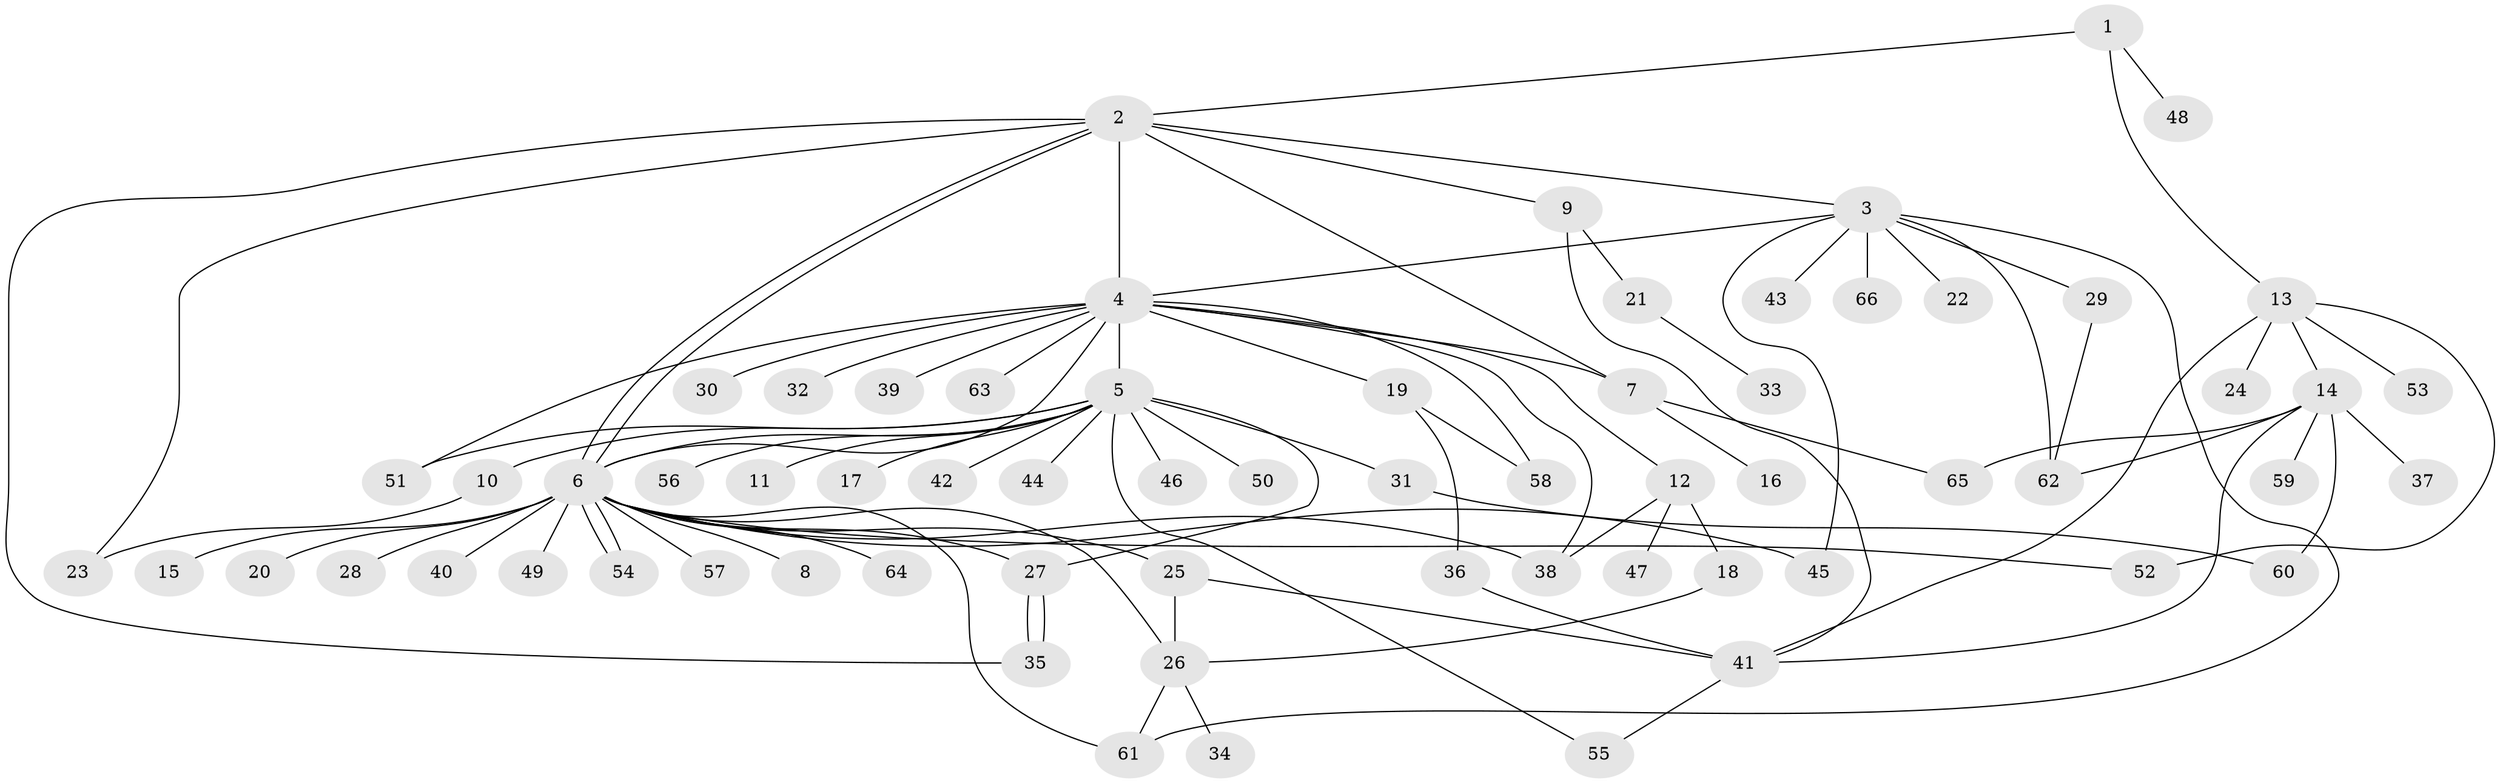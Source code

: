 // Generated by graph-tools (version 1.1) at 2025/14/03/09/25 04:14:20]
// undirected, 66 vertices, 94 edges
graph export_dot {
graph [start="1"]
  node [color=gray90,style=filled];
  1;
  2;
  3;
  4;
  5;
  6;
  7;
  8;
  9;
  10;
  11;
  12;
  13;
  14;
  15;
  16;
  17;
  18;
  19;
  20;
  21;
  22;
  23;
  24;
  25;
  26;
  27;
  28;
  29;
  30;
  31;
  32;
  33;
  34;
  35;
  36;
  37;
  38;
  39;
  40;
  41;
  42;
  43;
  44;
  45;
  46;
  47;
  48;
  49;
  50;
  51;
  52;
  53;
  54;
  55;
  56;
  57;
  58;
  59;
  60;
  61;
  62;
  63;
  64;
  65;
  66;
  1 -- 2;
  1 -- 13;
  1 -- 48;
  2 -- 3;
  2 -- 4;
  2 -- 6;
  2 -- 6;
  2 -- 7;
  2 -- 9;
  2 -- 23;
  2 -- 35;
  3 -- 4;
  3 -- 22;
  3 -- 29;
  3 -- 43;
  3 -- 45;
  3 -- 61;
  3 -- 62;
  3 -- 66;
  4 -- 5;
  4 -- 6;
  4 -- 7;
  4 -- 12;
  4 -- 19;
  4 -- 30;
  4 -- 32;
  4 -- 38;
  4 -- 39;
  4 -- 51;
  4 -- 58;
  4 -- 63;
  5 -- 6;
  5 -- 10;
  5 -- 11;
  5 -- 17;
  5 -- 27;
  5 -- 31;
  5 -- 42;
  5 -- 44;
  5 -- 46;
  5 -- 50;
  5 -- 51;
  5 -- 55;
  5 -- 56;
  6 -- 8;
  6 -- 15;
  6 -- 20;
  6 -- 25;
  6 -- 26;
  6 -- 27;
  6 -- 28;
  6 -- 38;
  6 -- 40;
  6 -- 45;
  6 -- 49;
  6 -- 52;
  6 -- 54;
  6 -- 54;
  6 -- 57;
  6 -- 61;
  6 -- 64;
  7 -- 16;
  7 -- 65;
  9 -- 21;
  9 -- 41;
  10 -- 23;
  12 -- 18;
  12 -- 38;
  12 -- 47;
  13 -- 14;
  13 -- 24;
  13 -- 41;
  13 -- 52;
  13 -- 53;
  14 -- 37;
  14 -- 41;
  14 -- 59;
  14 -- 60;
  14 -- 62;
  14 -- 65;
  18 -- 26;
  19 -- 36;
  19 -- 58;
  21 -- 33;
  25 -- 26;
  25 -- 41;
  26 -- 34;
  26 -- 61;
  27 -- 35;
  27 -- 35;
  29 -- 62;
  31 -- 60;
  36 -- 41;
  41 -- 55;
}
